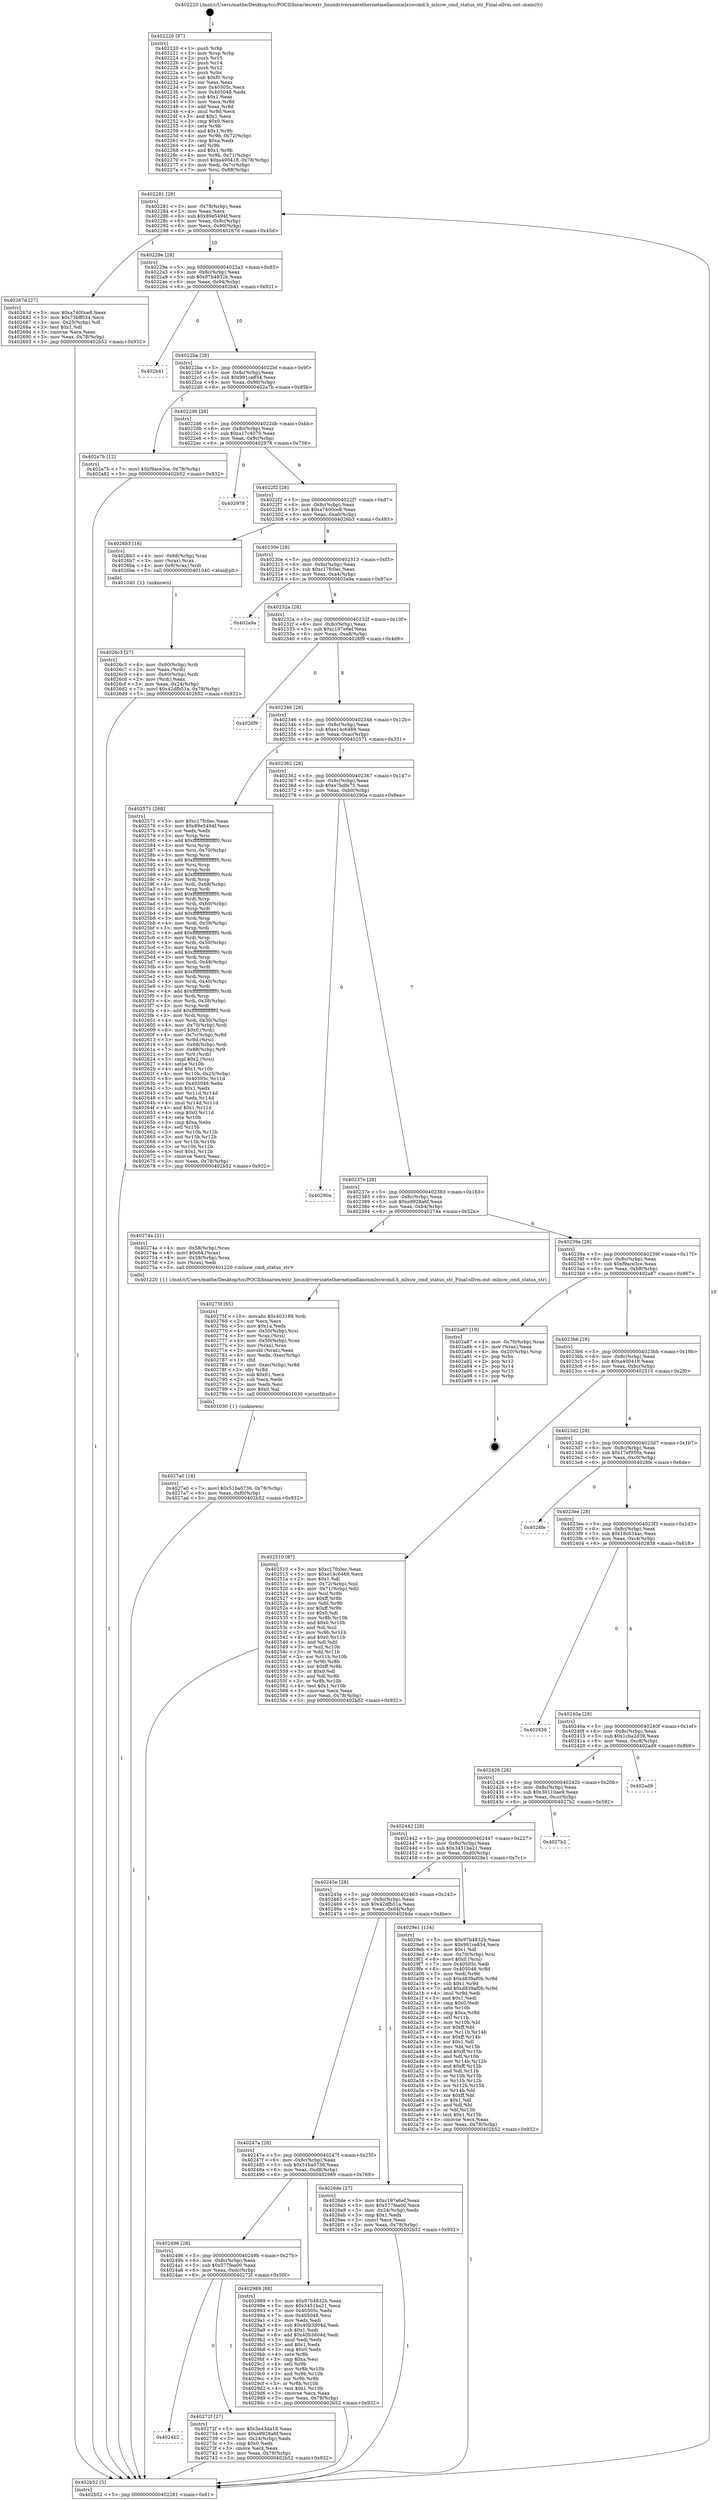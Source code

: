 digraph "0x402220" {
  label = "0x402220 (/mnt/c/Users/mathe/Desktop/tcc/POCII/binaries/extr_linuxdriversnetethernetmellanoxmlxswcmd.h_mlxsw_cmd_status_str_Final-ollvm.out::main(0))"
  labelloc = "t"
  node[shape=record]

  Entry [label="",width=0.3,height=0.3,shape=circle,fillcolor=black,style=filled]
  "0x402281" [label="{
     0x402281 [29]\l
     | [instrs]\l
     &nbsp;&nbsp;0x402281 \<+3\>: mov -0x78(%rbp),%eax\l
     &nbsp;&nbsp;0x402284 \<+2\>: mov %eax,%ecx\l
     &nbsp;&nbsp;0x402286 \<+6\>: sub $0x89e5494f,%ecx\l
     &nbsp;&nbsp;0x40228c \<+6\>: mov %eax,-0x8c(%rbp)\l
     &nbsp;&nbsp;0x402292 \<+6\>: mov %ecx,-0x90(%rbp)\l
     &nbsp;&nbsp;0x402298 \<+6\>: je 000000000040267d \<main+0x45d\>\l
  }"]
  "0x40267d" [label="{
     0x40267d [27]\l
     | [instrs]\l
     &nbsp;&nbsp;0x40267d \<+5\>: mov $0xa7400ce8,%eax\l
     &nbsp;&nbsp;0x402682 \<+5\>: mov $0x73bff034,%ecx\l
     &nbsp;&nbsp;0x402687 \<+3\>: mov -0x25(%rbp),%dl\l
     &nbsp;&nbsp;0x40268a \<+3\>: test $0x1,%dl\l
     &nbsp;&nbsp;0x40268d \<+3\>: cmovne %ecx,%eax\l
     &nbsp;&nbsp;0x402690 \<+3\>: mov %eax,-0x78(%rbp)\l
     &nbsp;&nbsp;0x402693 \<+5\>: jmp 0000000000402b52 \<main+0x932\>\l
  }"]
  "0x40229e" [label="{
     0x40229e [28]\l
     | [instrs]\l
     &nbsp;&nbsp;0x40229e \<+5\>: jmp 00000000004022a3 \<main+0x83\>\l
     &nbsp;&nbsp;0x4022a3 \<+6\>: mov -0x8c(%rbp),%eax\l
     &nbsp;&nbsp;0x4022a9 \<+5\>: sub $0x97b4832b,%eax\l
     &nbsp;&nbsp;0x4022ae \<+6\>: mov %eax,-0x94(%rbp)\l
     &nbsp;&nbsp;0x4022b4 \<+6\>: je 0000000000402b41 \<main+0x921\>\l
  }"]
  Exit [label="",width=0.3,height=0.3,shape=circle,fillcolor=black,style=filled,peripheries=2]
  "0x402b41" [label="{
     0x402b41\l
  }", style=dashed]
  "0x4022ba" [label="{
     0x4022ba [28]\l
     | [instrs]\l
     &nbsp;&nbsp;0x4022ba \<+5\>: jmp 00000000004022bf \<main+0x9f\>\l
     &nbsp;&nbsp;0x4022bf \<+6\>: mov -0x8c(%rbp),%eax\l
     &nbsp;&nbsp;0x4022c5 \<+5\>: sub $0x991ce854,%eax\l
     &nbsp;&nbsp;0x4022ca \<+6\>: mov %eax,-0x98(%rbp)\l
     &nbsp;&nbsp;0x4022d0 \<+6\>: je 0000000000402a7b \<main+0x85b\>\l
  }"]
  "0x4027a0" [label="{
     0x4027a0 [18]\l
     | [instrs]\l
     &nbsp;&nbsp;0x4027a0 \<+7\>: movl $0x51ba0736,-0x78(%rbp)\l
     &nbsp;&nbsp;0x4027a7 \<+6\>: mov %eax,-0xf0(%rbp)\l
     &nbsp;&nbsp;0x4027ad \<+5\>: jmp 0000000000402b52 \<main+0x932\>\l
  }"]
  "0x402a7b" [label="{
     0x402a7b [12]\l
     | [instrs]\l
     &nbsp;&nbsp;0x402a7b \<+7\>: movl $0xf9ace3ce,-0x78(%rbp)\l
     &nbsp;&nbsp;0x402a82 \<+5\>: jmp 0000000000402b52 \<main+0x932\>\l
  }"]
  "0x4022d6" [label="{
     0x4022d6 [28]\l
     | [instrs]\l
     &nbsp;&nbsp;0x4022d6 \<+5\>: jmp 00000000004022db \<main+0xbb\>\l
     &nbsp;&nbsp;0x4022db \<+6\>: mov -0x8c(%rbp),%eax\l
     &nbsp;&nbsp;0x4022e1 \<+5\>: sub $0xa17c4070,%eax\l
     &nbsp;&nbsp;0x4022e6 \<+6\>: mov %eax,-0x9c(%rbp)\l
     &nbsp;&nbsp;0x4022ec \<+6\>: je 0000000000402978 \<main+0x758\>\l
  }"]
  "0x40275f" [label="{
     0x40275f [65]\l
     | [instrs]\l
     &nbsp;&nbsp;0x40275f \<+10\>: movabs $0x403189,%rdi\l
     &nbsp;&nbsp;0x402769 \<+2\>: xor %ecx,%ecx\l
     &nbsp;&nbsp;0x40276b \<+5\>: mov $0x1a,%edx\l
     &nbsp;&nbsp;0x402770 \<+4\>: mov -0x50(%rbp),%rsi\l
     &nbsp;&nbsp;0x402774 \<+3\>: mov %rax,(%rsi)\l
     &nbsp;&nbsp;0x402777 \<+4\>: mov -0x50(%rbp),%rax\l
     &nbsp;&nbsp;0x40277b \<+3\>: mov (%rax),%rax\l
     &nbsp;&nbsp;0x40277e \<+3\>: movsbl (%rax),%eax\l
     &nbsp;&nbsp;0x402781 \<+6\>: mov %edx,-0xec(%rbp)\l
     &nbsp;&nbsp;0x402787 \<+1\>: cltd\l
     &nbsp;&nbsp;0x402788 \<+7\>: mov -0xec(%rbp),%r8d\l
     &nbsp;&nbsp;0x40278f \<+3\>: idiv %r8d\l
     &nbsp;&nbsp;0x402792 \<+3\>: sub $0x61,%ecx\l
     &nbsp;&nbsp;0x402795 \<+2\>: sub %ecx,%edx\l
     &nbsp;&nbsp;0x402797 \<+2\>: mov %edx,%esi\l
     &nbsp;&nbsp;0x402799 \<+2\>: mov $0x0,%al\l
     &nbsp;&nbsp;0x40279b \<+5\>: call 0000000000401030 \<printf@plt\>\l
     | [calls]\l
     &nbsp;&nbsp;0x401030 \{1\} (unknown)\l
  }"]
  "0x402978" [label="{
     0x402978\l
  }", style=dashed]
  "0x4022f2" [label="{
     0x4022f2 [28]\l
     | [instrs]\l
     &nbsp;&nbsp;0x4022f2 \<+5\>: jmp 00000000004022f7 \<main+0xd7\>\l
     &nbsp;&nbsp;0x4022f7 \<+6\>: mov -0x8c(%rbp),%eax\l
     &nbsp;&nbsp;0x4022fd \<+5\>: sub $0xa7400ce8,%eax\l
     &nbsp;&nbsp;0x402302 \<+6\>: mov %eax,-0xa0(%rbp)\l
     &nbsp;&nbsp;0x402308 \<+6\>: je 00000000004026b3 \<main+0x493\>\l
  }"]
  "0x4024b2" [label="{
     0x4024b2\l
  }", style=dashed]
  "0x4026b3" [label="{
     0x4026b3 [16]\l
     | [instrs]\l
     &nbsp;&nbsp;0x4026b3 \<+4\>: mov -0x68(%rbp),%rax\l
     &nbsp;&nbsp;0x4026b7 \<+3\>: mov (%rax),%rax\l
     &nbsp;&nbsp;0x4026ba \<+4\>: mov 0x8(%rax),%rdi\l
     &nbsp;&nbsp;0x4026be \<+5\>: call 0000000000401040 \<atoi@plt\>\l
     | [calls]\l
     &nbsp;&nbsp;0x401040 \{1\} (unknown)\l
  }"]
  "0x40230e" [label="{
     0x40230e [28]\l
     | [instrs]\l
     &nbsp;&nbsp;0x40230e \<+5\>: jmp 0000000000402313 \<main+0xf3\>\l
     &nbsp;&nbsp;0x402313 \<+6\>: mov -0x8c(%rbp),%eax\l
     &nbsp;&nbsp;0x402319 \<+5\>: sub $0xc17fc0ec,%eax\l
     &nbsp;&nbsp;0x40231e \<+6\>: mov %eax,-0xa4(%rbp)\l
     &nbsp;&nbsp;0x402324 \<+6\>: je 0000000000402a9a \<main+0x87a\>\l
  }"]
  "0x40272f" [label="{
     0x40272f [27]\l
     | [instrs]\l
     &nbsp;&nbsp;0x40272f \<+5\>: mov $0x5e43da18,%eax\l
     &nbsp;&nbsp;0x402734 \<+5\>: mov $0xe9928a6f,%ecx\l
     &nbsp;&nbsp;0x402739 \<+3\>: mov -0x24(%rbp),%edx\l
     &nbsp;&nbsp;0x40273c \<+3\>: cmp $0x0,%edx\l
     &nbsp;&nbsp;0x40273f \<+3\>: cmove %ecx,%eax\l
     &nbsp;&nbsp;0x402742 \<+3\>: mov %eax,-0x78(%rbp)\l
     &nbsp;&nbsp;0x402745 \<+5\>: jmp 0000000000402b52 \<main+0x932\>\l
  }"]
  "0x402a9a" [label="{
     0x402a9a\l
  }", style=dashed]
  "0x40232a" [label="{
     0x40232a [28]\l
     | [instrs]\l
     &nbsp;&nbsp;0x40232a \<+5\>: jmp 000000000040232f \<main+0x10f\>\l
     &nbsp;&nbsp;0x40232f \<+6\>: mov -0x8c(%rbp),%eax\l
     &nbsp;&nbsp;0x402335 \<+5\>: sub $0xc197e6ef,%eax\l
     &nbsp;&nbsp;0x40233a \<+6\>: mov %eax,-0xa8(%rbp)\l
     &nbsp;&nbsp;0x402340 \<+6\>: je 00000000004026f9 \<main+0x4d9\>\l
  }"]
  "0x402496" [label="{
     0x402496 [28]\l
     | [instrs]\l
     &nbsp;&nbsp;0x402496 \<+5\>: jmp 000000000040249b \<main+0x27b\>\l
     &nbsp;&nbsp;0x40249b \<+6\>: mov -0x8c(%rbp),%eax\l
     &nbsp;&nbsp;0x4024a1 \<+5\>: sub $0x577fea00,%eax\l
     &nbsp;&nbsp;0x4024a6 \<+6\>: mov %eax,-0xdc(%rbp)\l
     &nbsp;&nbsp;0x4024ac \<+6\>: je 000000000040272f \<main+0x50f\>\l
  }"]
  "0x4026f9" [label="{
     0x4026f9\l
  }", style=dashed]
  "0x402346" [label="{
     0x402346 [28]\l
     | [instrs]\l
     &nbsp;&nbsp;0x402346 \<+5\>: jmp 000000000040234b \<main+0x12b\>\l
     &nbsp;&nbsp;0x40234b \<+6\>: mov -0x8c(%rbp),%eax\l
     &nbsp;&nbsp;0x402351 \<+5\>: sub $0xe14c6469,%eax\l
     &nbsp;&nbsp;0x402356 \<+6\>: mov %eax,-0xac(%rbp)\l
     &nbsp;&nbsp;0x40235c \<+6\>: je 0000000000402571 \<main+0x351\>\l
  }"]
  "0x402989" [label="{
     0x402989 [88]\l
     | [instrs]\l
     &nbsp;&nbsp;0x402989 \<+5\>: mov $0x97b4832b,%eax\l
     &nbsp;&nbsp;0x40298e \<+5\>: mov $0x3451ba21,%ecx\l
     &nbsp;&nbsp;0x402993 \<+7\>: mov 0x40505c,%edx\l
     &nbsp;&nbsp;0x40299a \<+7\>: mov 0x405048,%esi\l
     &nbsp;&nbsp;0x4029a1 \<+2\>: mov %edx,%edi\l
     &nbsp;&nbsp;0x4029a3 \<+6\>: sub $0x40b3d04d,%edi\l
     &nbsp;&nbsp;0x4029a9 \<+3\>: sub $0x1,%edi\l
     &nbsp;&nbsp;0x4029ac \<+6\>: add $0x40b3d04d,%edi\l
     &nbsp;&nbsp;0x4029b2 \<+3\>: imul %edi,%edx\l
     &nbsp;&nbsp;0x4029b5 \<+3\>: and $0x1,%edx\l
     &nbsp;&nbsp;0x4029b8 \<+3\>: cmp $0x0,%edx\l
     &nbsp;&nbsp;0x4029bb \<+4\>: sete %r8b\l
     &nbsp;&nbsp;0x4029bf \<+3\>: cmp $0xa,%esi\l
     &nbsp;&nbsp;0x4029c2 \<+4\>: setl %r9b\l
     &nbsp;&nbsp;0x4029c6 \<+3\>: mov %r8b,%r10b\l
     &nbsp;&nbsp;0x4029c9 \<+3\>: and %r9b,%r10b\l
     &nbsp;&nbsp;0x4029cc \<+3\>: xor %r9b,%r8b\l
     &nbsp;&nbsp;0x4029cf \<+3\>: or %r8b,%r10b\l
     &nbsp;&nbsp;0x4029d2 \<+4\>: test $0x1,%r10b\l
     &nbsp;&nbsp;0x4029d6 \<+3\>: cmovne %ecx,%eax\l
     &nbsp;&nbsp;0x4029d9 \<+3\>: mov %eax,-0x78(%rbp)\l
     &nbsp;&nbsp;0x4029dc \<+5\>: jmp 0000000000402b52 \<main+0x932\>\l
  }"]
  "0x402571" [label="{
     0x402571 [268]\l
     | [instrs]\l
     &nbsp;&nbsp;0x402571 \<+5\>: mov $0xc17fc0ec,%eax\l
     &nbsp;&nbsp;0x402576 \<+5\>: mov $0x89e5494f,%ecx\l
     &nbsp;&nbsp;0x40257b \<+2\>: xor %edx,%edx\l
     &nbsp;&nbsp;0x40257d \<+3\>: mov %rsp,%rsi\l
     &nbsp;&nbsp;0x402580 \<+4\>: add $0xfffffffffffffff0,%rsi\l
     &nbsp;&nbsp;0x402584 \<+3\>: mov %rsi,%rsp\l
     &nbsp;&nbsp;0x402587 \<+4\>: mov %rsi,-0x70(%rbp)\l
     &nbsp;&nbsp;0x40258b \<+3\>: mov %rsp,%rsi\l
     &nbsp;&nbsp;0x40258e \<+4\>: add $0xfffffffffffffff0,%rsi\l
     &nbsp;&nbsp;0x402592 \<+3\>: mov %rsi,%rsp\l
     &nbsp;&nbsp;0x402595 \<+3\>: mov %rsp,%rdi\l
     &nbsp;&nbsp;0x402598 \<+4\>: add $0xfffffffffffffff0,%rdi\l
     &nbsp;&nbsp;0x40259c \<+3\>: mov %rdi,%rsp\l
     &nbsp;&nbsp;0x40259f \<+4\>: mov %rdi,-0x68(%rbp)\l
     &nbsp;&nbsp;0x4025a3 \<+3\>: mov %rsp,%rdi\l
     &nbsp;&nbsp;0x4025a6 \<+4\>: add $0xfffffffffffffff0,%rdi\l
     &nbsp;&nbsp;0x4025aa \<+3\>: mov %rdi,%rsp\l
     &nbsp;&nbsp;0x4025ad \<+4\>: mov %rdi,-0x60(%rbp)\l
     &nbsp;&nbsp;0x4025b1 \<+3\>: mov %rsp,%rdi\l
     &nbsp;&nbsp;0x4025b4 \<+4\>: add $0xfffffffffffffff0,%rdi\l
     &nbsp;&nbsp;0x4025b8 \<+3\>: mov %rdi,%rsp\l
     &nbsp;&nbsp;0x4025bb \<+4\>: mov %rdi,-0x58(%rbp)\l
     &nbsp;&nbsp;0x4025bf \<+3\>: mov %rsp,%rdi\l
     &nbsp;&nbsp;0x4025c2 \<+4\>: add $0xfffffffffffffff0,%rdi\l
     &nbsp;&nbsp;0x4025c6 \<+3\>: mov %rdi,%rsp\l
     &nbsp;&nbsp;0x4025c9 \<+4\>: mov %rdi,-0x50(%rbp)\l
     &nbsp;&nbsp;0x4025cd \<+3\>: mov %rsp,%rdi\l
     &nbsp;&nbsp;0x4025d0 \<+4\>: add $0xfffffffffffffff0,%rdi\l
     &nbsp;&nbsp;0x4025d4 \<+3\>: mov %rdi,%rsp\l
     &nbsp;&nbsp;0x4025d7 \<+4\>: mov %rdi,-0x48(%rbp)\l
     &nbsp;&nbsp;0x4025db \<+3\>: mov %rsp,%rdi\l
     &nbsp;&nbsp;0x4025de \<+4\>: add $0xfffffffffffffff0,%rdi\l
     &nbsp;&nbsp;0x4025e2 \<+3\>: mov %rdi,%rsp\l
     &nbsp;&nbsp;0x4025e5 \<+4\>: mov %rdi,-0x40(%rbp)\l
     &nbsp;&nbsp;0x4025e9 \<+3\>: mov %rsp,%rdi\l
     &nbsp;&nbsp;0x4025ec \<+4\>: add $0xfffffffffffffff0,%rdi\l
     &nbsp;&nbsp;0x4025f0 \<+3\>: mov %rdi,%rsp\l
     &nbsp;&nbsp;0x4025f3 \<+4\>: mov %rdi,-0x38(%rbp)\l
     &nbsp;&nbsp;0x4025f7 \<+3\>: mov %rsp,%rdi\l
     &nbsp;&nbsp;0x4025fa \<+4\>: add $0xfffffffffffffff0,%rdi\l
     &nbsp;&nbsp;0x4025fe \<+3\>: mov %rdi,%rsp\l
     &nbsp;&nbsp;0x402601 \<+4\>: mov %rdi,-0x30(%rbp)\l
     &nbsp;&nbsp;0x402605 \<+4\>: mov -0x70(%rbp),%rdi\l
     &nbsp;&nbsp;0x402609 \<+6\>: movl $0x0,(%rdi)\l
     &nbsp;&nbsp;0x40260f \<+4\>: mov -0x7c(%rbp),%r8d\l
     &nbsp;&nbsp;0x402613 \<+3\>: mov %r8d,(%rsi)\l
     &nbsp;&nbsp;0x402616 \<+4\>: mov -0x68(%rbp),%rdi\l
     &nbsp;&nbsp;0x40261a \<+7\>: mov -0x88(%rbp),%r9\l
     &nbsp;&nbsp;0x402621 \<+3\>: mov %r9,(%rdi)\l
     &nbsp;&nbsp;0x402624 \<+3\>: cmpl $0x2,(%rsi)\l
     &nbsp;&nbsp;0x402627 \<+4\>: setne %r10b\l
     &nbsp;&nbsp;0x40262b \<+4\>: and $0x1,%r10b\l
     &nbsp;&nbsp;0x40262f \<+4\>: mov %r10b,-0x25(%rbp)\l
     &nbsp;&nbsp;0x402633 \<+8\>: mov 0x40505c,%r11d\l
     &nbsp;&nbsp;0x40263b \<+7\>: mov 0x405048,%ebx\l
     &nbsp;&nbsp;0x402642 \<+3\>: sub $0x1,%edx\l
     &nbsp;&nbsp;0x402645 \<+3\>: mov %r11d,%r14d\l
     &nbsp;&nbsp;0x402648 \<+3\>: add %edx,%r14d\l
     &nbsp;&nbsp;0x40264b \<+4\>: imul %r14d,%r11d\l
     &nbsp;&nbsp;0x40264f \<+4\>: and $0x1,%r11d\l
     &nbsp;&nbsp;0x402653 \<+4\>: cmp $0x0,%r11d\l
     &nbsp;&nbsp;0x402657 \<+4\>: sete %r10b\l
     &nbsp;&nbsp;0x40265b \<+3\>: cmp $0xa,%ebx\l
     &nbsp;&nbsp;0x40265e \<+4\>: setl %r15b\l
     &nbsp;&nbsp;0x402662 \<+3\>: mov %r10b,%r12b\l
     &nbsp;&nbsp;0x402665 \<+3\>: and %r15b,%r12b\l
     &nbsp;&nbsp;0x402668 \<+3\>: xor %r15b,%r10b\l
     &nbsp;&nbsp;0x40266b \<+3\>: or %r10b,%r12b\l
     &nbsp;&nbsp;0x40266e \<+4\>: test $0x1,%r12b\l
     &nbsp;&nbsp;0x402672 \<+3\>: cmovne %ecx,%eax\l
     &nbsp;&nbsp;0x402675 \<+3\>: mov %eax,-0x78(%rbp)\l
     &nbsp;&nbsp;0x402678 \<+5\>: jmp 0000000000402b52 \<main+0x932\>\l
  }"]
  "0x402362" [label="{
     0x402362 [28]\l
     | [instrs]\l
     &nbsp;&nbsp;0x402362 \<+5\>: jmp 0000000000402367 \<main+0x147\>\l
     &nbsp;&nbsp;0x402367 \<+6\>: mov -0x8c(%rbp),%eax\l
     &nbsp;&nbsp;0x40236d \<+5\>: sub $0xe7bdfe75,%eax\l
     &nbsp;&nbsp;0x402372 \<+6\>: mov %eax,-0xb0(%rbp)\l
     &nbsp;&nbsp;0x402378 \<+6\>: je 000000000040290a \<main+0x6ea\>\l
  }"]
  "0x40247a" [label="{
     0x40247a [28]\l
     | [instrs]\l
     &nbsp;&nbsp;0x40247a \<+5\>: jmp 000000000040247f \<main+0x25f\>\l
     &nbsp;&nbsp;0x40247f \<+6\>: mov -0x8c(%rbp),%eax\l
     &nbsp;&nbsp;0x402485 \<+5\>: sub $0x51ba0736,%eax\l
     &nbsp;&nbsp;0x40248a \<+6\>: mov %eax,-0xd8(%rbp)\l
     &nbsp;&nbsp;0x402490 \<+6\>: je 0000000000402989 \<main+0x769\>\l
  }"]
  "0x40290a" [label="{
     0x40290a\l
  }", style=dashed]
  "0x40237e" [label="{
     0x40237e [28]\l
     | [instrs]\l
     &nbsp;&nbsp;0x40237e \<+5\>: jmp 0000000000402383 \<main+0x163\>\l
     &nbsp;&nbsp;0x402383 \<+6\>: mov -0x8c(%rbp),%eax\l
     &nbsp;&nbsp;0x402389 \<+5\>: sub $0xe9928a6f,%eax\l
     &nbsp;&nbsp;0x40238e \<+6\>: mov %eax,-0xb4(%rbp)\l
     &nbsp;&nbsp;0x402394 \<+6\>: je 000000000040274a \<main+0x52a\>\l
  }"]
  "0x4026de" [label="{
     0x4026de [27]\l
     | [instrs]\l
     &nbsp;&nbsp;0x4026de \<+5\>: mov $0xc197e6ef,%eax\l
     &nbsp;&nbsp;0x4026e3 \<+5\>: mov $0x577fea00,%ecx\l
     &nbsp;&nbsp;0x4026e8 \<+3\>: mov -0x24(%rbp),%edx\l
     &nbsp;&nbsp;0x4026eb \<+3\>: cmp $0x1,%edx\l
     &nbsp;&nbsp;0x4026ee \<+3\>: cmovl %ecx,%eax\l
     &nbsp;&nbsp;0x4026f1 \<+3\>: mov %eax,-0x78(%rbp)\l
     &nbsp;&nbsp;0x4026f4 \<+5\>: jmp 0000000000402b52 \<main+0x932\>\l
  }"]
  "0x40274a" [label="{
     0x40274a [21]\l
     | [instrs]\l
     &nbsp;&nbsp;0x40274a \<+4\>: mov -0x58(%rbp),%rax\l
     &nbsp;&nbsp;0x40274e \<+6\>: movl $0x64,(%rax)\l
     &nbsp;&nbsp;0x402754 \<+4\>: mov -0x58(%rbp),%rax\l
     &nbsp;&nbsp;0x402758 \<+2\>: mov (%rax),%edi\l
     &nbsp;&nbsp;0x40275a \<+5\>: call 0000000000401220 \<mlxsw_cmd_status_str\>\l
     | [calls]\l
     &nbsp;&nbsp;0x401220 \{1\} (/mnt/c/Users/mathe/Desktop/tcc/POCII/binaries/extr_linuxdriversnetethernetmellanoxmlxswcmd.h_mlxsw_cmd_status_str_Final-ollvm.out::mlxsw_cmd_status_str)\l
  }"]
  "0x40239a" [label="{
     0x40239a [28]\l
     | [instrs]\l
     &nbsp;&nbsp;0x40239a \<+5\>: jmp 000000000040239f \<main+0x17f\>\l
     &nbsp;&nbsp;0x40239f \<+6\>: mov -0x8c(%rbp),%eax\l
     &nbsp;&nbsp;0x4023a5 \<+5\>: sub $0xf9ace3ce,%eax\l
     &nbsp;&nbsp;0x4023aa \<+6\>: mov %eax,-0xb8(%rbp)\l
     &nbsp;&nbsp;0x4023b0 \<+6\>: je 0000000000402a87 \<main+0x867\>\l
  }"]
  "0x40245e" [label="{
     0x40245e [28]\l
     | [instrs]\l
     &nbsp;&nbsp;0x40245e \<+5\>: jmp 0000000000402463 \<main+0x243\>\l
     &nbsp;&nbsp;0x402463 \<+6\>: mov -0x8c(%rbp),%eax\l
     &nbsp;&nbsp;0x402469 \<+5\>: sub $0x42dfb51a,%eax\l
     &nbsp;&nbsp;0x40246e \<+6\>: mov %eax,-0xd4(%rbp)\l
     &nbsp;&nbsp;0x402474 \<+6\>: je 00000000004026de \<main+0x4be\>\l
  }"]
  "0x402a87" [label="{
     0x402a87 [19]\l
     | [instrs]\l
     &nbsp;&nbsp;0x402a87 \<+4\>: mov -0x70(%rbp),%rax\l
     &nbsp;&nbsp;0x402a8b \<+2\>: mov (%rax),%eax\l
     &nbsp;&nbsp;0x402a8d \<+4\>: lea -0x20(%rbp),%rsp\l
     &nbsp;&nbsp;0x402a91 \<+1\>: pop %rbx\l
     &nbsp;&nbsp;0x402a92 \<+2\>: pop %r12\l
     &nbsp;&nbsp;0x402a94 \<+2\>: pop %r14\l
     &nbsp;&nbsp;0x402a96 \<+2\>: pop %r15\l
     &nbsp;&nbsp;0x402a98 \<+1\>: pop %rbp\l
     &nbsp;&nbsp;0x402a99 \<+1\>: ret\l
  }"]
  "0x4023b6" [label="{
     0x4023b6 [28]\l
     | [instrs]\l
     &nbsp;&nbsp;0x4023b6 \<+5\>: jmp 00000000004023bb \<main+0x19b\>\l
     &nbsp;&nbsp;0x4023bb \<+6\>: mov -0x8c(%rbp),%eax\l
     &nbsp;&nbsp;0x4023c1 \<+5\>: sub $0xa400418,%eax\l
     &nbsp;&nbsp;0x4023c6 \<+6\>: mov %eax,-0xbc(%rbp)\l
     &nbsp;&nbsp;0x4023cc \<+6\>: je 0000000000402510 \<main+0x2f0\>\l
  }"]
  "0x4029e1" [label="{
     0x4029e1 [154]\l
     | [instrs]\l
     &nbsp;&nbsp;0x4029e1 \<+5\>: mov $0x97b4832b,%eax\l
     &nbsp;&nbsp;0x4029e6 \<+5\>: mov $0x991ce854,%ecx\l
     &nbsp;&nbsp;0x4029eb \<+2\>: mov $0x1,%dl\l
     &nbsp;&nbsp;0x4029ed \<+4\>: mov -0x70(%rbp),%rsi\l
     &nbsp;&nbsp;0x4029f1 \<+6\>: movl $0x0,(%rsi)\l
     &nbsp;&nbsp;0x4029f7 \<+7\>: mov 0x40505c,%edi\l
     &nbsp;&nbsp;0x4029fe \<+8\>: mov 0x405048,%r8d\l
     &nbsp;&nbsp;0x402a06 \<+3\>: mov %edi,%r9d\l
     &nbsp;&nbsp;0x402a09 \<+7\>: sub $0xd839af0b,%r9d\l
     &nbsp;&nbsp;0x402a10 \<+4\>: sub $0x1,%r9d\l
     &nbsp;&nbsp;0x402a14 \<+7\>: add $0xd839af0b,%r9d\l
     &nbsp;&nbsp;0x402a1b \<+4\>: imul %r9d,%edi\l
     &nbsp;&nbsp;0x402a1f \<+3\>: and $0x1,%edi\l
     &nbsp;&nbsp;0x402a22 \<+3\>: cmp $0x0,%edi\l
     &nbsp;&nbsp;0x402a25 \<+4\>: sete %r10b\l
     &nbsp;&nbsp;0x402a29 \<+4\>: cmp $0xa,%r8d\l
     &nbsp;&nbsp;0x402a2d \<+4\>: setl %r11b\l
     &nbsp;&nbsp;0x402a31 \<+3\>: mov %r10b,%bl\l
     &nbsp;&nbsp;0x402a34 \<+3\>: xor $0xff,%bl\l
     &nbsp;&nbsp;0x402a37 \<+3\>: mov %r11b,%r14b\l
     &nbsp;&nbsp;0x402a3a \<+4\>: xor $0xff,%r14b\l
     &nbsp;&nbsp;0x402a3e \<+3\>: xor $0x1,%dl\l
     &nbsp;&nbsp;0x402a41 \<+3\>: mov %bl,%r15b\l
     &nbsp;&nbsp;0x402a44 \<+4\>: and $0xff,%r15b\l
     &nbsp;&nbsp;0x402a48 \<+3\>: and %dl,%r10b\l
     &nbsp;&nbsp;0x402a4b \<+3\>: mov %r14b,%r12b\l
     &nbsp;&nbsp;0x402a4e \<+4\>: and $0xff,%r12b\l
     &nbsp;&nbsp;0x402a52 \<+3\>: and %dl,%r11b\l
     &nbsp;&nbsp;0x402a55 \<+3\>: or %r10b,%r15b\l
     &nbsp;&nbsp;0x402a58 \<+3\>: or %r11b,%r12b\l
     &nbsp;&nbsp;0x402a5b \<+3\>: xor %r12b,%r15b\l
     &nbsp;&nbsp;0x402a5e \<+3\>: or %r14b,%bl\l
     &nbsp;&nbsp;0x402a61 \<+3\>: xor $0xff,%bl\l
     &nbsp;&nbsp;0x402a64 \<+3\>: or $0x1,%dl\l
     &nbsp;&nbsp;0x402a67 \<+2\>: and %dl,%bl\l
     &nbsp;&nbsp;0x402a69 \<+3\>: or %bl,%r15b\l
     &nbsp;&nbsp;0x402a6c \<+4\>: test $0x1,%r15b\l
     &nbsp;&nbsp;0x402a70 \<+3\>: cmovne %ecx,%eax\l
     &nbsp;&nbsp;0x402a73 \<+3\>: mov %eax,-0x78(%rbp)\l
     &nbsp;&nbsp;0x402a76 \<+5\>: jmp 0000000000402b52 \<main+0x932\>\l
  }"]
  "0x402510" [label="{
     0x402510 [97]\l
     | [instrs]\l
     &nbsp;&nbsp;0x402510 \<+5\>: mov $0xc17fc0ec,%eax\l
     &nbsp;&nbsp;0x402515 \<+5\>: mov $0xe14c6469,%ecx\l
     &nbsp;&nbsp;0x40251a \<+2\>: mov $0x1,%dl\l
     &nbsp;&nbsp;0x40251c \<+4\>: mov -0x72(%rbp),%sil\l
     &nbsp;&nbsp;0x402520 \<+4\>: mov -0x71(%rbp),%dil\l
     &nbsp;&nbsp;0x402524 \<+3\>: mov %sil,%r8b\l
     &nbsp;&nbsp;0x402527 \<+4\>: xor $0xff,%r8b\l
     &nbsp;&nbsp;0x40252b \<+3\>: mov %dil,%r9b\l
     &nbsp;&nbsp;0x40252e \<+4\>: xor $0xff,%r9b\l
     &nbsp;&nbsp;0x402532 \<+3\>: xor $0x0,%dl\l
     &nbsp;&nbsp;0x402535 \<+3\>: mov %r8b,%r10b\l
     &nbsp;&nbsp;0x402538 \<+4\>: and $0x0,%r10b\l
     &nbsp;&nbsp;0x40253c \<+3\>: and %dl,%sil\l
     &nbsp;&nbsp;0x40253f \<+3\>: mov %r9b,%r11b\l
     &nbsp;&nbsp;0x402542 \<+4\>: and $0x0,%r11b\l
     &nbsp;&nbsp;0x402546 \<+3\>: and %dl,%dil\l
     &nbsp;&nbsp;0x402549 \<+3\>: or %sil,%r10b\l
     &nbsp;&nbsp;0x40254c \<+3\>: or %dil,%r11b\l
     &nbsp;&nbsp;0x40254f \<+3\>: xor %r11b,%r10b\l
     &nbsp;&nbsp;0x402552 \<+3\>: or %r9b,%r8b\l
     &nbsp;&nbsp;0x402555 \<+4\>: xor $0xff,%r8b\l
     &nbsp;&nbsp;0x402559 \<+3\>: or $0x0,%dl\l
     &nbsp;&nbsp;0x40255c \<+3\>: and %dl,%r8b\l
     &nbsp;&nbsp;0x40255f \<+3\>: or %r8b,%r10b\l
     &nbsp;&nbsp;0x402562 \<+4\>: test $0x1,%r10b\l
     &nbsp;&nbsp;0x402566 \<+3\>: cmovne %ecx,%eax\l
     &nbsp;&nbsp;0x402569 \<+3\>: mov %eax,-0x78(%rbp)\l
     &nbsp;&nbsp;0x40256c \<+5\>: jmp 0000000000402b52 \<main+0x932\>\l
  }"]
  "0x4023d2" [label="{
     0x4023d2 [28]\l
     | [instrs]\l
     &nbsp;&nbsp;0x4023d2 \<+5\>: jmp 00000000004023d7 \<main+0x1b7\>\l
     &nbsp;&nbsp;0x4023d7 \<+6\>: mov -0x8c(%rbp),%eax\l
     &nbsp;&nbsp;0x4023dd \<+5\>: sub $0x17ef950a,%eax\l
     &nbsp;&nbsp;0x4023e2 \<+6\>: mov %eax,-0xc0(%rbp)\l
     &nbsp;&nbsp;0x4023e8 \<+6\>: je 00000000004028fe \<main+0x6de\>\l
  }"]
  "0x402b52" [label="{
     0x402b52 [5]\l
     | [instrs]\l
     &nbsp;&nbsp;0x402b52 \<+5\>: jmp 0000000000402281 \<main+0x61\>\l
  }"]
  "0x402220" [label="{
     0x402220 [97]\l
     | [instrs]\l
     &nbsp;&nbsp;0x402220 \<+1\>: push %rbp\l
     &nbsp;&nbsp;0x402221 \<+3\>: mov %rsp,%rbp\l
     &nbsp;&nbsp;0x402224 \<+2\>: push %r15\l
     &nbsp;&nbsp;0x402226 \<+2\>: push %r14\l
     &nbsp;&nbsp;0x402228 \<+2\>: push %r12\l
     &nbsp;&nbsp;0x40222a \<+1\>: push %rbx\l
     &nbsp;&nbsp;0x40222b \<+7\>: sub $0xf0,%rsp\l
     &nbsp;&nbsp;0x402232 \<+2\>: xor %eax,%eax\l
     &nbsp;&nbsp;0x402234 \<+7\>: mov 0x40505c,%ecx\l
     &nbsp;&nbsp;0x40223b \<+7\>: mov 0x405048,%edx\l
     &nbsp;&nbsp;0x402242 \<+3\>: sub $0x1,%eax\l
     &nbsp;&nbsp;0x402245 \<+3\>: mov %ecx,%r8d\l
     &nbsp;&nbsp;0x402248 \<+3\>: add %eax,%r8d\l
     &nbsp;&nbsp;0x40224b \<+4\>: imul %r8d,%ecx\l
     &nbsp;&nbsp;0x40224f \<+3\>: and $0x1,%ecx\l
     &nbsp;&nbsp;0x402252 \<+3\>: cmp $0x0,%ecx\l
     &nbsp;&nbsp;0x402255 \<+4\>: sete %r9b\l
     &nbsp;&nbsp;0x402259 \<+4\>: and $0x1,%r9b\l
     &nbsp;&nbsp;0x40225d \<+4\>: mov %r9b,-0x72(%rbp)\l
     &nbsp;&nbsp;0x402261 \<+3\>: cmp $0xa,%edx\l
     &nbsp;&nbsp;0x402264 \<+4\>: setl %r9b\l
     &nbsp;&nbsp;0x402268 \<+4\>: and $0x1,%r9b\l
     &nbsp;&nbsp;0x40226c \<+4\>: mov %r9b,-0x71(%rbp)\l
     &nbsp;&nbsp;0x402270 \<+7\>: movl $0xa400418,-0x78(%rbp)\l
     &nbsp;&nbsp;0x402277 \<+3\>: mov %edi,-0x7c(%rbp)\l
     &nbsp;&nbsp;0x40227a \<+7\>: mov %rsi,-0x88(%rbp)\l
  }"]
  "0x402442" [label="{
     0x402442 [28]\l
     | [instrs]\l
     &nbsp;&nbsp;0x402442 \<+5\>: jmp 0000000000402447 \<main+0x227\>\l
     &nbsp;&nbsp;0x402447 \<+6\>: mov -0x8c(%rbp),%eax\l
     &nbsp;&nbsp;0x40244d \<+5\>: sub $0x3451ba21,%eax\l
     &nbsp;&nbsp;0x402452 \<+6\>: mov %eax,-0xd0(%rbp)\l
     &nbsp;&nbsp;0x402458 \<+6\>: je 00000000004029e1 \<main+0x7c1\>\l
  }"]
  "0x4026c3" [label="{
     0x4026c3 [27]\l
     | [instrs]\l
     &nbsp;&nbsp;0x4026c3 \<+4\>: mov -0x60(%rbp),%rdi\l
     &nbsp;&nbsp;0x4026c7 \<+2\>: mov %eax,(%rdi)\l
     &nbsp;&nbsp;0x4026c9 \<+4\>: mov -0x60(%rbp),%rdi\l
     &nbsp;&nbsp;0x4026cd \<+2\>: mov (%rdi),%eax\l
     &nbsp;&nbsp;0x4026cf \<+3\>: mov %eax,-0x24(%rbp)\l
     &nbsp;&nbsp;0x4026d2 \<+7\>: movl $0x42dfb51a,-0x78(%rbp)\l
     &nbsp;&nbsp;0x4026d9 \<+5\>: jmp 0000000000402b52 \<main+0x932\>\l
  }"]
  "0x4027b2" [label="{
     0x4027b2\l
  }", style=dashed]
  "0x4028fe" [label="{
     0x4028fe\l
  }", style=dashed]
  "0x4023ee" [label="{
     0x4023ee [28]\l
     | [instrs]\l
     &nbsp;&nbsp;0x4023ee \<+5\>: jmp 00000000004023f3 \<main+0x1d3\>\l
     &nbsp;&nbsp;0x4023f3 \<+6\>: mov -0x8c(%rbp),%eax\l
     &nbsp;&nbsp;0x4023f9 \<+5\>: sub $0x18c634ac,%eax\l
     &nbsp;&nbsp;0x4023fe \<+6\>: mov %eax,-0xc4(%rbp)\l
     &nbsp;&nbsp;0x402404 \<+6\>: je 0000000000402838 \<main+0x618\>\l
  }"]
  "0x402426" [label="{
     0x402426 [28]\l
     | [instrs]\l
     &nbsp;&nbsp;0x402426 \<+5\>: jmp 000000000040242b \<main+0x20b\>\l
     &nbsp;&nbsp;0x40242b \<+6\>: mov -0x8c(%rbp),%eax\l
     &nbsp;&nbsp;0x402431 \<+5\>: sub $0x30110ae9,%eax\l
     &nbsp;&nbsp;0x402436 \<+6\>: mov %eax,-0xcc(%rbp)\l
     &nbsp;&nbsp;0x40243c \<+6\>: je 00000000004027b2 \<main+0x592\>\l
  }"]
  "0x402838" [label="{
     0x402838\l
  }", style=dashed]
  "0x40240a" [label="{
     0x40240a [28]\l
     | [instrs]\l
     &nbsp;&nbsp;0x40240a \<+5\>: jmp 000000000040240f \<main+0x1ef\>\l
     &nbsp;&nbsp;0x40240f \<+6\>: mov -0x8c(%rbp),%eax\l
     &nbsp;&nbsp;0x402415 \<+5\>: sub $0x1cba2d39,%eax\l
     &nbsp;&nbsp;0x40241a \<+6\>: mov %eax,-0xc8(%rbp)\l
     &nbsp;&nbsp;0x402420 \<+6\>: je 0000000000402ad9 \<main+0x8b9\>\l
  }"]
  "0x402ad9" [label="{
     0x402ad9\l
  }", style=dashed]
  Entry -> "0x402220" [label=" 1"]
  "0x402281" -> "0x40267d" [label=" 1"]
  "0x402281" -> "0x40229e" [label=" 10"]
  "0x402a87" -> Exit [label=" 1"]
  "0x40229e" -> "0x402b41" [label=" 0"]
  "0x40229e" -> "0x4022ba" [label=" 10"]
  "0x402a7b" -> "0x402b52" [label=" 1"]
  "0x4022ba" -> "0x402a7b" [label=" 1"]
  "0x4022ba" -> "0x4022d6" [label=" 9"]
  "0x4029e1" -> "0x402b52" [label=" 1"]
  "0x4022d6" -> "0x402978" [label=" 0"]
  "0x4022d6" -> "0x4022f2" [label=" 9"]
  "0x402989" -> "0x402b52" [label=" 1"]
  "0x4022f2" -> "0x4026b3" [label=" 1"]
  "0x4022f2" -> "0x40230e" [label=" 8"]
  "0x4027a0" -> "0x402b52" [label=" 1"]
  "0x40230e" -> "0x402a9a" [label=" 0"]
  "0x40230e" -> "0x40232a" [label=" 8"]
  "0x40275f" -> "0x4027a0" [label=" 1"]
  "0x40232a" -> "0x4026f9" [label=" 0"]
  "0x40232a" -> "0x402346" [label=" 8"]
  "0x40272f" -> "0x402b52" [label=" 1"]
  "0x402346" -> "0x402571" [label=" 1"]
  "0x402346" -> "0x402362" [label=" 7"]
  "0x402496" -> "0x4024b2" [label=" 0"]
  "0x402362" -> "0x40290a" [label=" 0"]
  "0x402362" -> "0x40237e" [label=" 7"]
  "0x40274a" -> "0x40275f" [label=" 1"]
  "0x40237e" -> "0x40274a" [label=" 1"]
  "0x40237e" -> "0x40239a" [label=" 6"]
  "0x40247a" -> "0x402496" [label=" 1"]
  "0x40239a" -> "0x402a87" [label=" 1"]
  "0x40239a" -> "0x4023b6" [label=" 5"]
  "0x402496" -> "0x40272f" [label=" 1"]
  "0x4023b6" -> "0x402510" [label=" 1"]
  "0x4023b6" -> "0x4023d2" [label=" 4"]
  "0x402510" -> "0x402b52" [label=" 1"]
  "0x402220" -> "0x402281" [label=" 1"]
  "0x402b52" -> "0x402281" [label=" 10"]
  "0x4026de" -> "0x402b52" [label=" 1"]
  "0x402571" -> "0x402b52" [label=" 1"]
  "0x40267d" -> "0x402b52" [label=" 1"]
  "0x4026b3" -> "0x4026c3" [label=" 1"]
  "0x4026c3" -> "0x402b52" [label=" 1"]
  "0x40245e" -> "0x4026de" [label=" 1"]
  "0x4023d2" -> "0x4028fe" [label=" 0"]
  "0x4023d2" -> "0x4023ee" [label=" 4"]
  "0x40247a" -> "0x402989" [label=" 1"]
  "0x4023ee" -> "0x402838" [label=" 0"]
  "0x4023ee" -> "0x40240a" [label=" 4"]
  "0x402442" -> "0x4029e1" [label=" 1"]
  "0x40240a" -> "0x402ad9" [label=" 0"]
  "0x40240a" -> "0x402426" [label=" 4"]
  "0x402442" -> "0x40245e" [label=" 3"]
  "0x402426" -> "0x4027b2" [label=" 0"]
  "0x402426" -> "0x402442" [label=" 4"]
  "0x40245e" -> "0x40247a" [label=" 2"]
}
